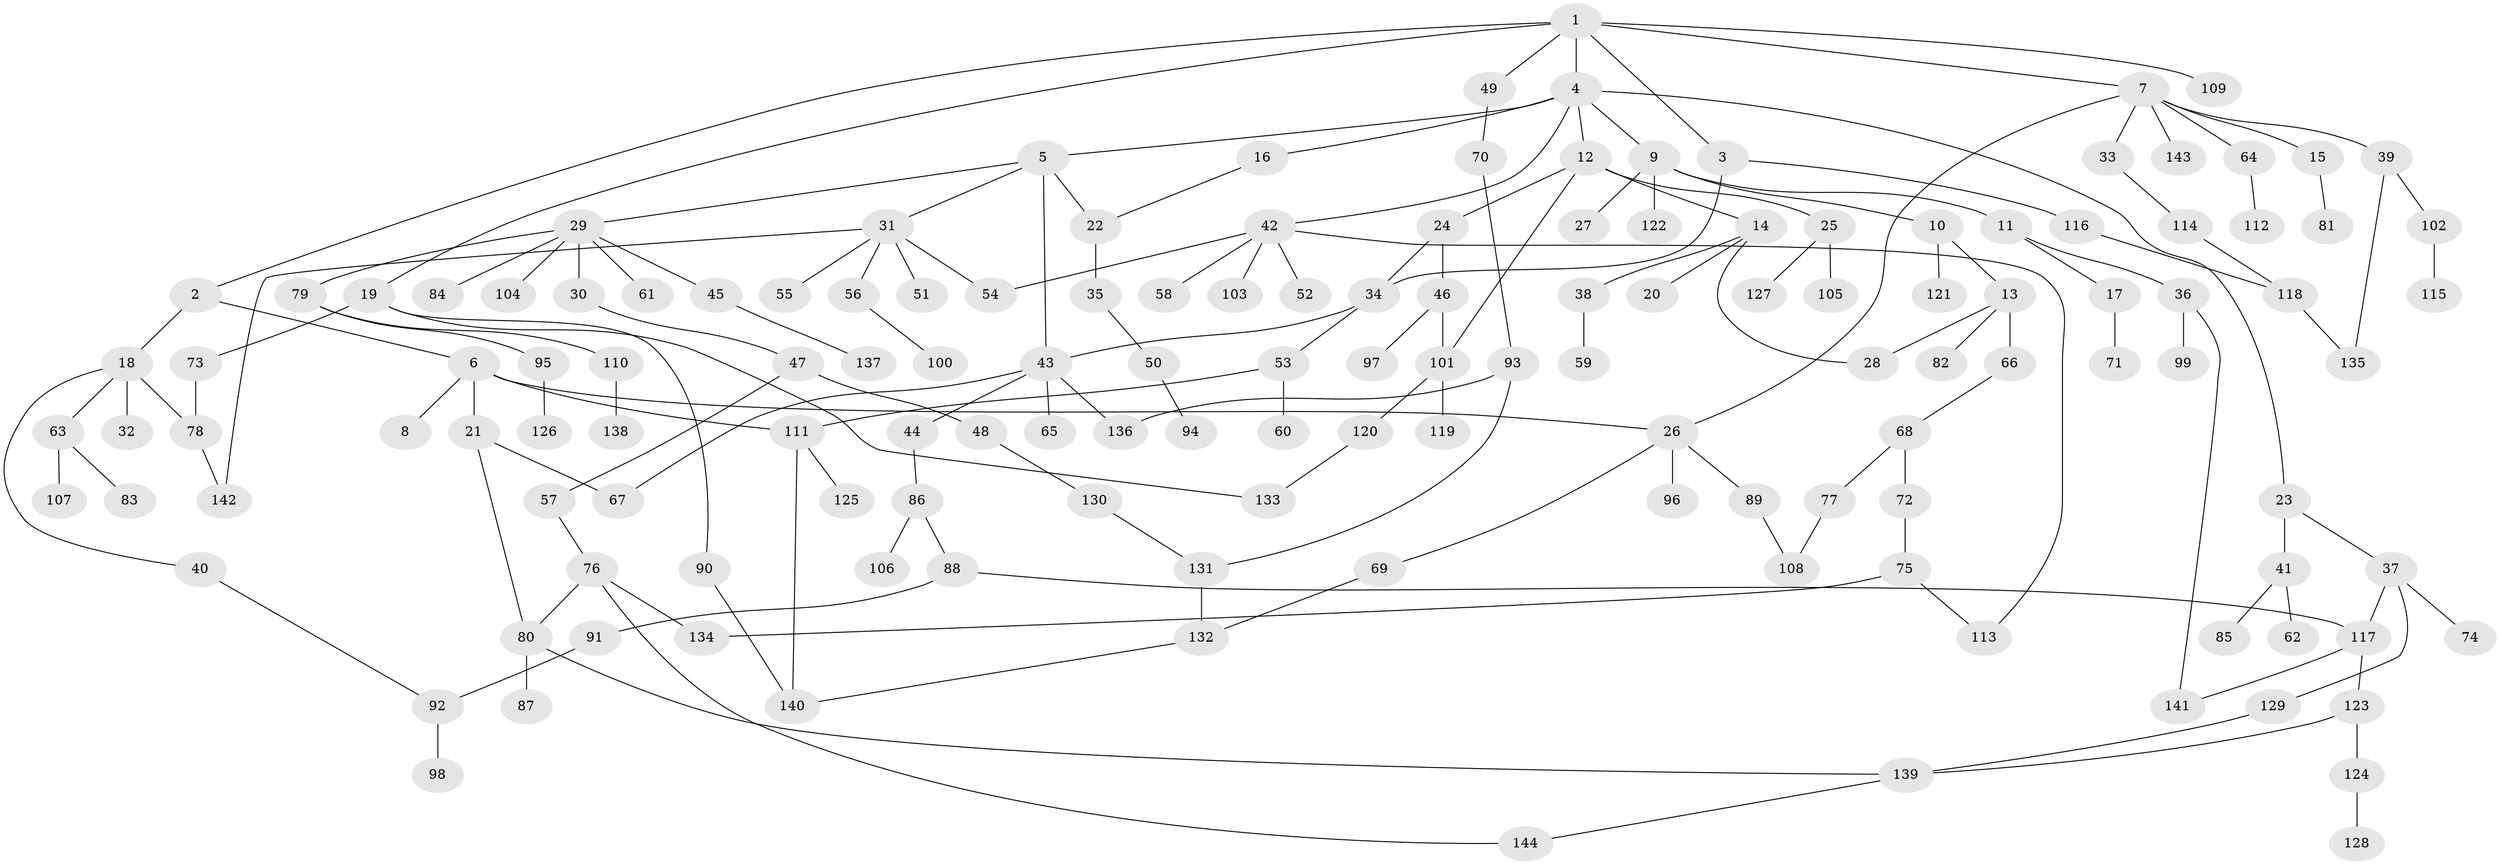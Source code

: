 // coarse degree distribution, {5: 0.08333333333333333, 4: 0.1388888888888889, 8: 0.013888888888888888, 6: 0.041666666666666664, 3: 0.2638888888888889, 2: 0.19444444444444445, 1: 0.2638888888888889}
// Generated by graph-tools (version 1.1) at 2025/49/03/04/25 22:49:11]
// undirected, 144 vertices, 172 edges
graph export_dot {
  node [color=gray90,style=filled];
  1;
  2;
  3;
  4;
  5;
  6;
  7;
  8;
  9;
  10;
  11;
  12;
  13;
  14;
  15;
  16;
  17;
  18;
  19;
  20;
  21;
  22;
  23;
  24;
  25;
  26;
  27;
  28;
  29;
  30;
  31;
  32;
  33;
  34;
  35;
  36;
  37;
  38;
  39;
  40;
  41;
  42;
  43;
  44;
  45;
  46;
  47;
  48;
  49;
  50;
  51;
  52;
  53;
  54;
  55;
  56;
  57;
  58;
  59;
  60;
  61;
  62;
  63;
  64;
  65;
  66;
  67;
  68;
  69;
  70;
  71;
  72;
  73;
  74;
  75;
  76;
  77;
  78;
  79;
  80;
  81;
  82;
  83;
  84;
  85;
  86;
  87;
  88;
  89;
  90;
  91;
  92;
  93;
  94;
  95;
  96;
  97;
  98;
  99;
  100;
  101;
  102;
  103;
  104;
  105;
  106;
  107;
  108;
  109;
  110;
  111;
  112;
  113;
  114;
  115;
  116;
  117;
  118;
  119;
  120;
  121;
  122;
  123;
  124;
  125;
  126;
  127;
  128;
  129;
  130;
  131;
  132;
  133;
  134;
  135;
  136;
  137;
  138;
  139;
  140;
  141;
  142;
  143;
  144;
  1 -- 2;
  1 -- 3;
  1 -- 4;
  1 -- 7;
  1 -- 19;
  1 -- 49;
  1 -- 109;
  2 -- 6;
  2 -- 18;
  3 -- 34;
  3 -- 116;
  4 -- 5;
  4 -- 9;
  4 -- 12;
  4 -- 16;
  4 -- 23;
  4 -- 42;
  5 -- 29;
  5 -- 31;
  5 -- 43;
  5 -- 22;
  6 -- 8;
  6 -- 21;
  6 -- 111;
  6 -- 26;
  7 -- 15;
  7 -- 26;
  7 -- 33;
  7 -- 39;
  7 -- 64;
  7 -- 143;
  9 -- 10;
  9 -- 11;
  9 -- 27;
  9 -- 122;
  10 -- 13;
  10 -- 121;
  11 -- 17;
  11 -- 36;
  12 -- 14;
  12 -- 24;
  12 -- 25;
  12 -- 101;
  13 -- 66;
  13 -- 82;
  13 -- 28;
  14 -- 20;
  14 -- 28;
  14 -- 38;
  15 -- 81;
  16 -- 22;
  17 -- 71;
  18 -- 32;
  18 -- 40;
  18 -- 63;
  18 -- 78;
  19 -- 73;
  19 -- 90;
  19 -- 133;
  21 -- 67;
  21 -- 80;
  22 -- 35;
  23 -- 37;
  23 -- 41;
  24 -- 46;
  24 -- 34;
  25 -- 105;
  25 -- 127;
  26 -- 69;
  26 -- 89;
  26 -- 96;
  29 -- 30;
  29 -- 45;
  29 -- 61;
  29 -- 79;
  29 -- 84;
  29 -- 104;
  30 -- 47;
  31 -- 51;
  31 -- 54;
  31 -- 55;
  31 -- 56;
  31 -- 142;
  33 -- 114;
  34 -- 53;
  34 -- 43;
  35 -- 50;
  36 -- 99;
  36 -- 141;
  37 -- 74;
  37 -- 117;
  37 -- 129;
  38 -- 59;
  39 -- 102;
  39 -- 135;
  40 -- 92;
  41 -- 62;
  41 -- 85;
  42 -- 52;
  42 -- 58;
  42 -- 103;
  42 -- 113;
  42 -- 54;
  43 -- 44;
  43 -- 65;
  43 -- 136;
  43 -- 67;
  44 -- 86;
  45 -- 137;
  46 -- 97;
  46 -- 101;
  47 -- 48;
  47 -- 57;
  48 -- 130;
  49 -- 70;
  50 -- 94;
  53 -- 60;
  53 -- 111;
  56 -- 100;
  57 -- 76;
  63 -- 83;
  63 -- 107;
  64 -- 112;
  66 -- 68;
  68 -- 72;
  68 -- 77;
  69 -- 132;
  70 -- 93;
  72 -- 75;
  73 -- 78;
  75 -- 134;
  75 -- 113;
  76 -- 80;
  76 -- 144;
  76 -- 134;
  77 -- 108;
  78 -- 142;
  79 -- 95;
  79 -- 110;
  80 -- 87;
  80 -- 139;
  86 -- 88;
  86 -- 106;
  88 -- 91;
  88 -- 117;
  89 -- 108;
  90 -- 140;
  91 -- 92;
  92 -- 98;
  93 -- 131;
  93 -- 136;
  95 -- 126;
  101 -- 119;
  101 -- 120;
  102 -- 115;
  110 -- 138;
  111 -- 125;
  111 -- 140;
  114 -- 118;
  116 -- 118;
  117 -- 123;
  117 -- 141;
  118 -- 135;
  120 -- 133;
  123 -- 124;
  123 -- 139;
  124 -- 128;
  129 -- 139;
  130 -- 131;
  131 -- 132;
  132 -- 140;
  139 -- 144;
}
